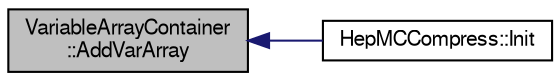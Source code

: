 digraph "VariableArrayContainer::AddVarArray"
{
  bgcolor="transparent";
  edge [fontname="FreeSans",fontsize="10",labelfontname="FreeSans",labelfontsize="10"];
  node [fontname="FreeSans",fontsize="10",shape=record];
  rankdir="LR";
  Node1 [label="VariableArrayContainer\l::AddVarArray",height=0.2,width=0.4,color="black", fillcolor="grey75", style="filled" fontcolor="black"];
  Node1 -> Node2 [dir="back",color="midnightblue",fontsize="10",style="solid",fontname="FreeSans"];
  Node2 [label="HepMCCompress::Init",height=0.2,width=0.4,color="black",URL="$d0/d7f/classHepMCCompress.html#a5598862de2cc018209be8b339701cac9"];
}
